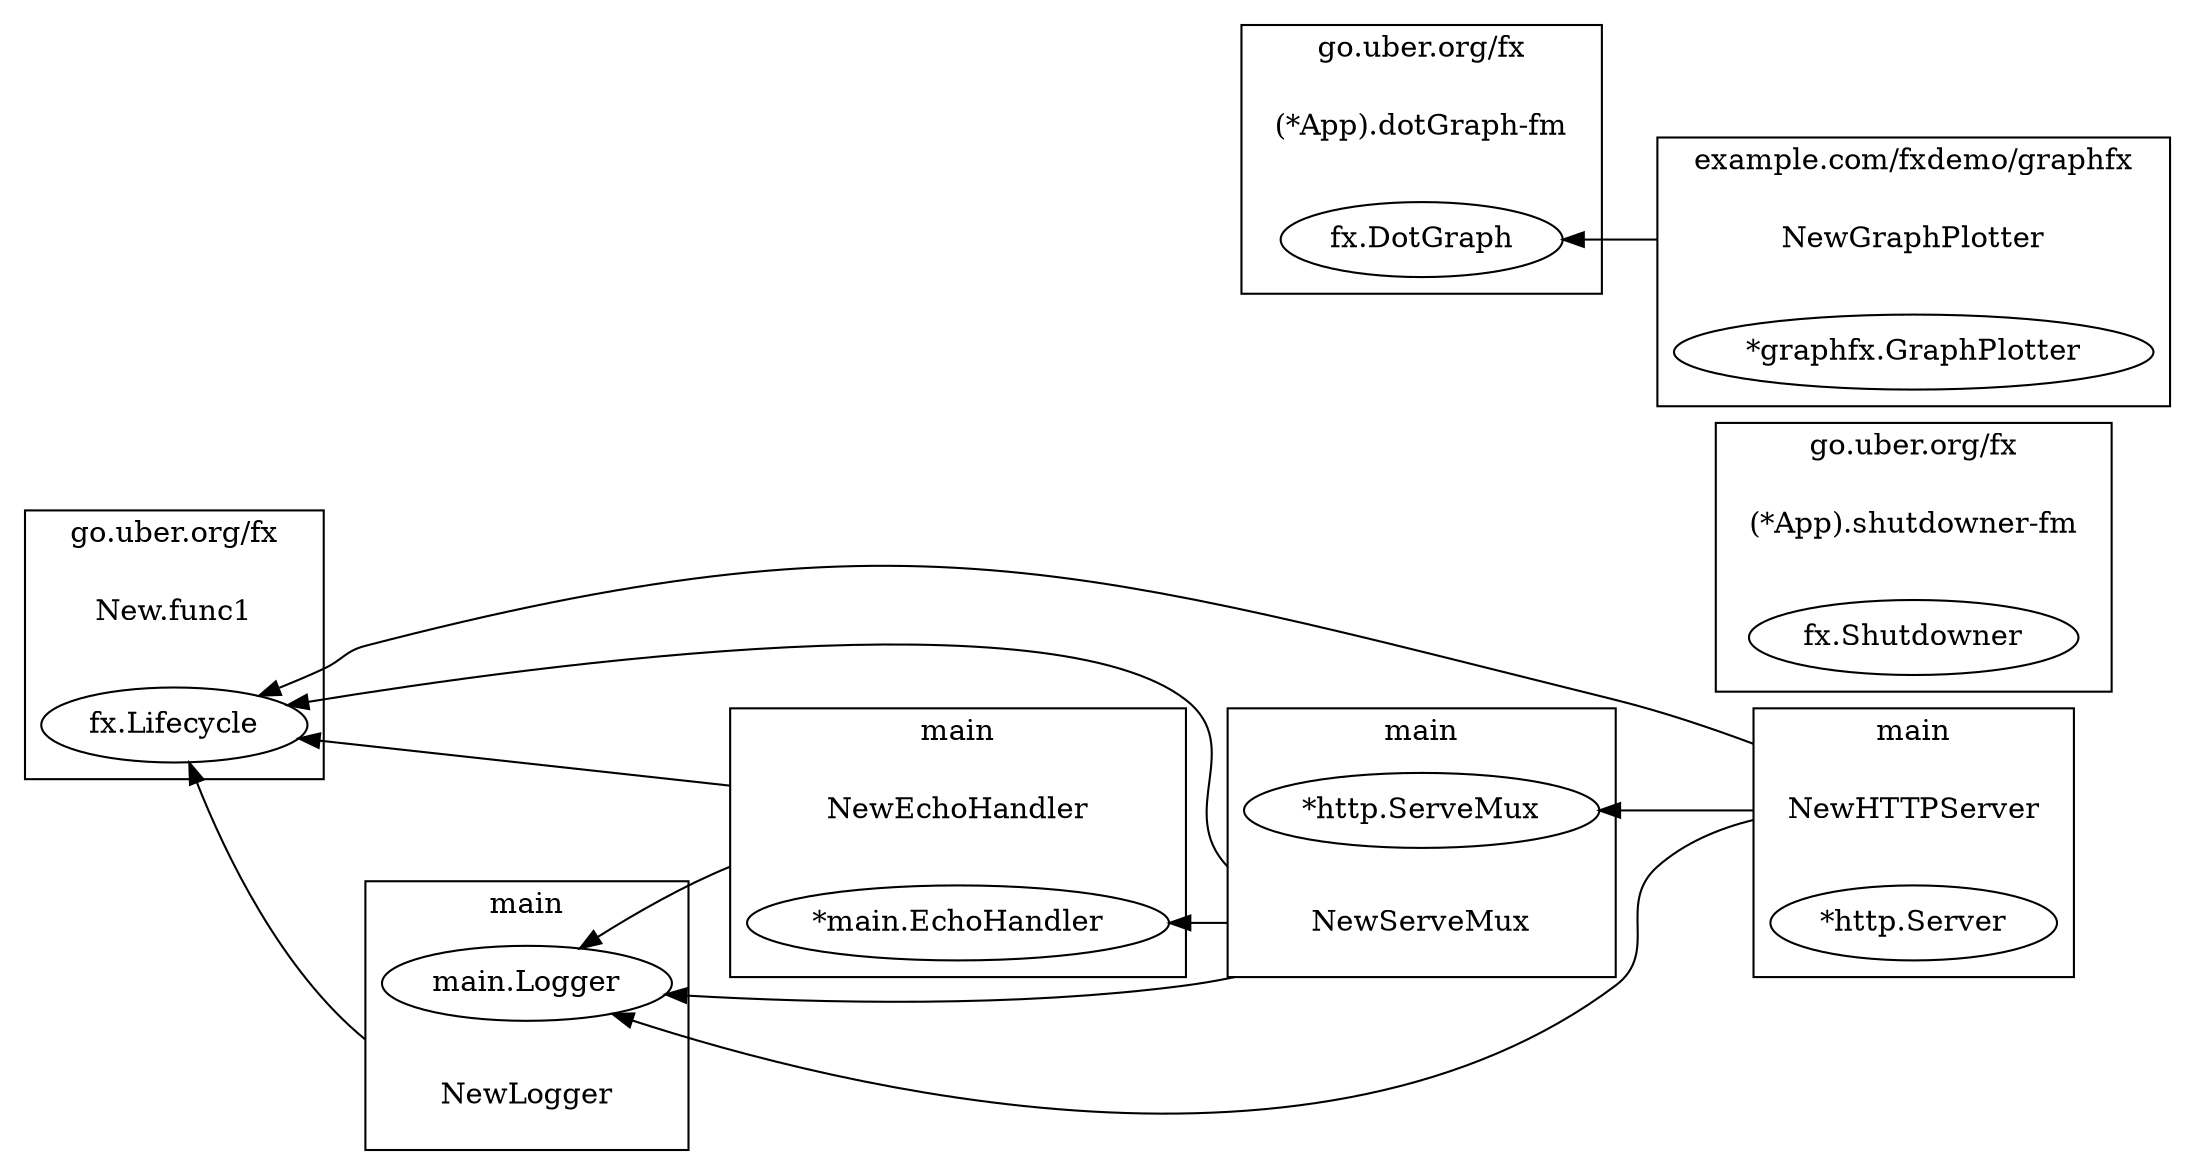 digraph {
	rankdir=RL;
	graph [compound=true];
	
		subgraph cluster_0 {
			label = "go.uber.org/fx";
			constructor_0 [shape=plaintext label="New.func1"];
			
			"fx.Lifecycle" [label=<fx.Lifecycle>];
			
		}
		
		
		subgraph cluster_1 {
			label = "go.uber.org/fx";
			constructor_1 [shape=plaintext label="(*App).shutdowner-fm"];
			
			"fx.Shutdowner" [label=<fx.Shutdowner>];
			
		}
		
		
		subgraph cluster_2 {
			label = "go.uber.org/fx";
			constructor_2 [shape=plaintext label="(*App).dotGraph-fm"];
			
			"fx.DotGraph" [label=<fx.DotGraph>];
			
		}
		
		
		subgraph cluster_3 {
			label = "main";
			constructor_3 [shape=plaintext label="NewHTTPServer"];
			
			"*http.Server" [label=<*http.Server>];
			
		}
		
			constructor_3 -> "fx.Lifecycle" [ltail=cluster_3];
		
			constructor_3 -> "main.Logger" [ltail=cluster_3];
		
			constructor_3 -> "*http.ServeMux" [ltail=cluster_3];
		
		
		subgraph cluster_4 {
			label = "main";
			constructor_4 [shape=plaintext label="NewEchoHandler"];
			
			"*main.EchoHandler" [label=<*main.EchoHandler>];
			
		}
		
			constructor_4 -> "fx.Lifecycle" [ltail=cluster_4];
		
			constructor_4 -> "main.Logger" [ltail=cluster_4];
		
		
		subgraph cluster_5 {
			label = "main";
			constructor_5 [shape=plaintext label="NewServeMux"];
			
			"*http.ServeMux" [label=<*http.ServeMux>];
			
		}
		
			constructor_5 -> "fx.Lifecycle" [ltail=cluster_5];
		
			constructor_5 -> "main.Logger" [ltail=cluster_5];
		
			constructor_5 -> "*main.EchoHandler" [ltail=cluster_5];
		
		
		subgraph cluster_6 {
			label = "main";
			constructor_6 [shape=plaintext label="NewLogger"];
			
			"main.Logger" [label=<main.Logger>];
			
		}
		
			constructor_6 -> "fx.Lifecycle" [ltail=cluster_6];
		
		
		subgraph cluster_7 {
			label = "example.com/fxdemo/graphfx";
			constructor_7 [shape=plaintext label="NewGraphPlotter"];
			
			"*graphfx.GraphPlotter" [label=<*graphfx.GraphPlotter>];
			
		}
		
			constructor_7 -> "fx.DotGraph" [ltail=cluster_7];
		
		
	
}